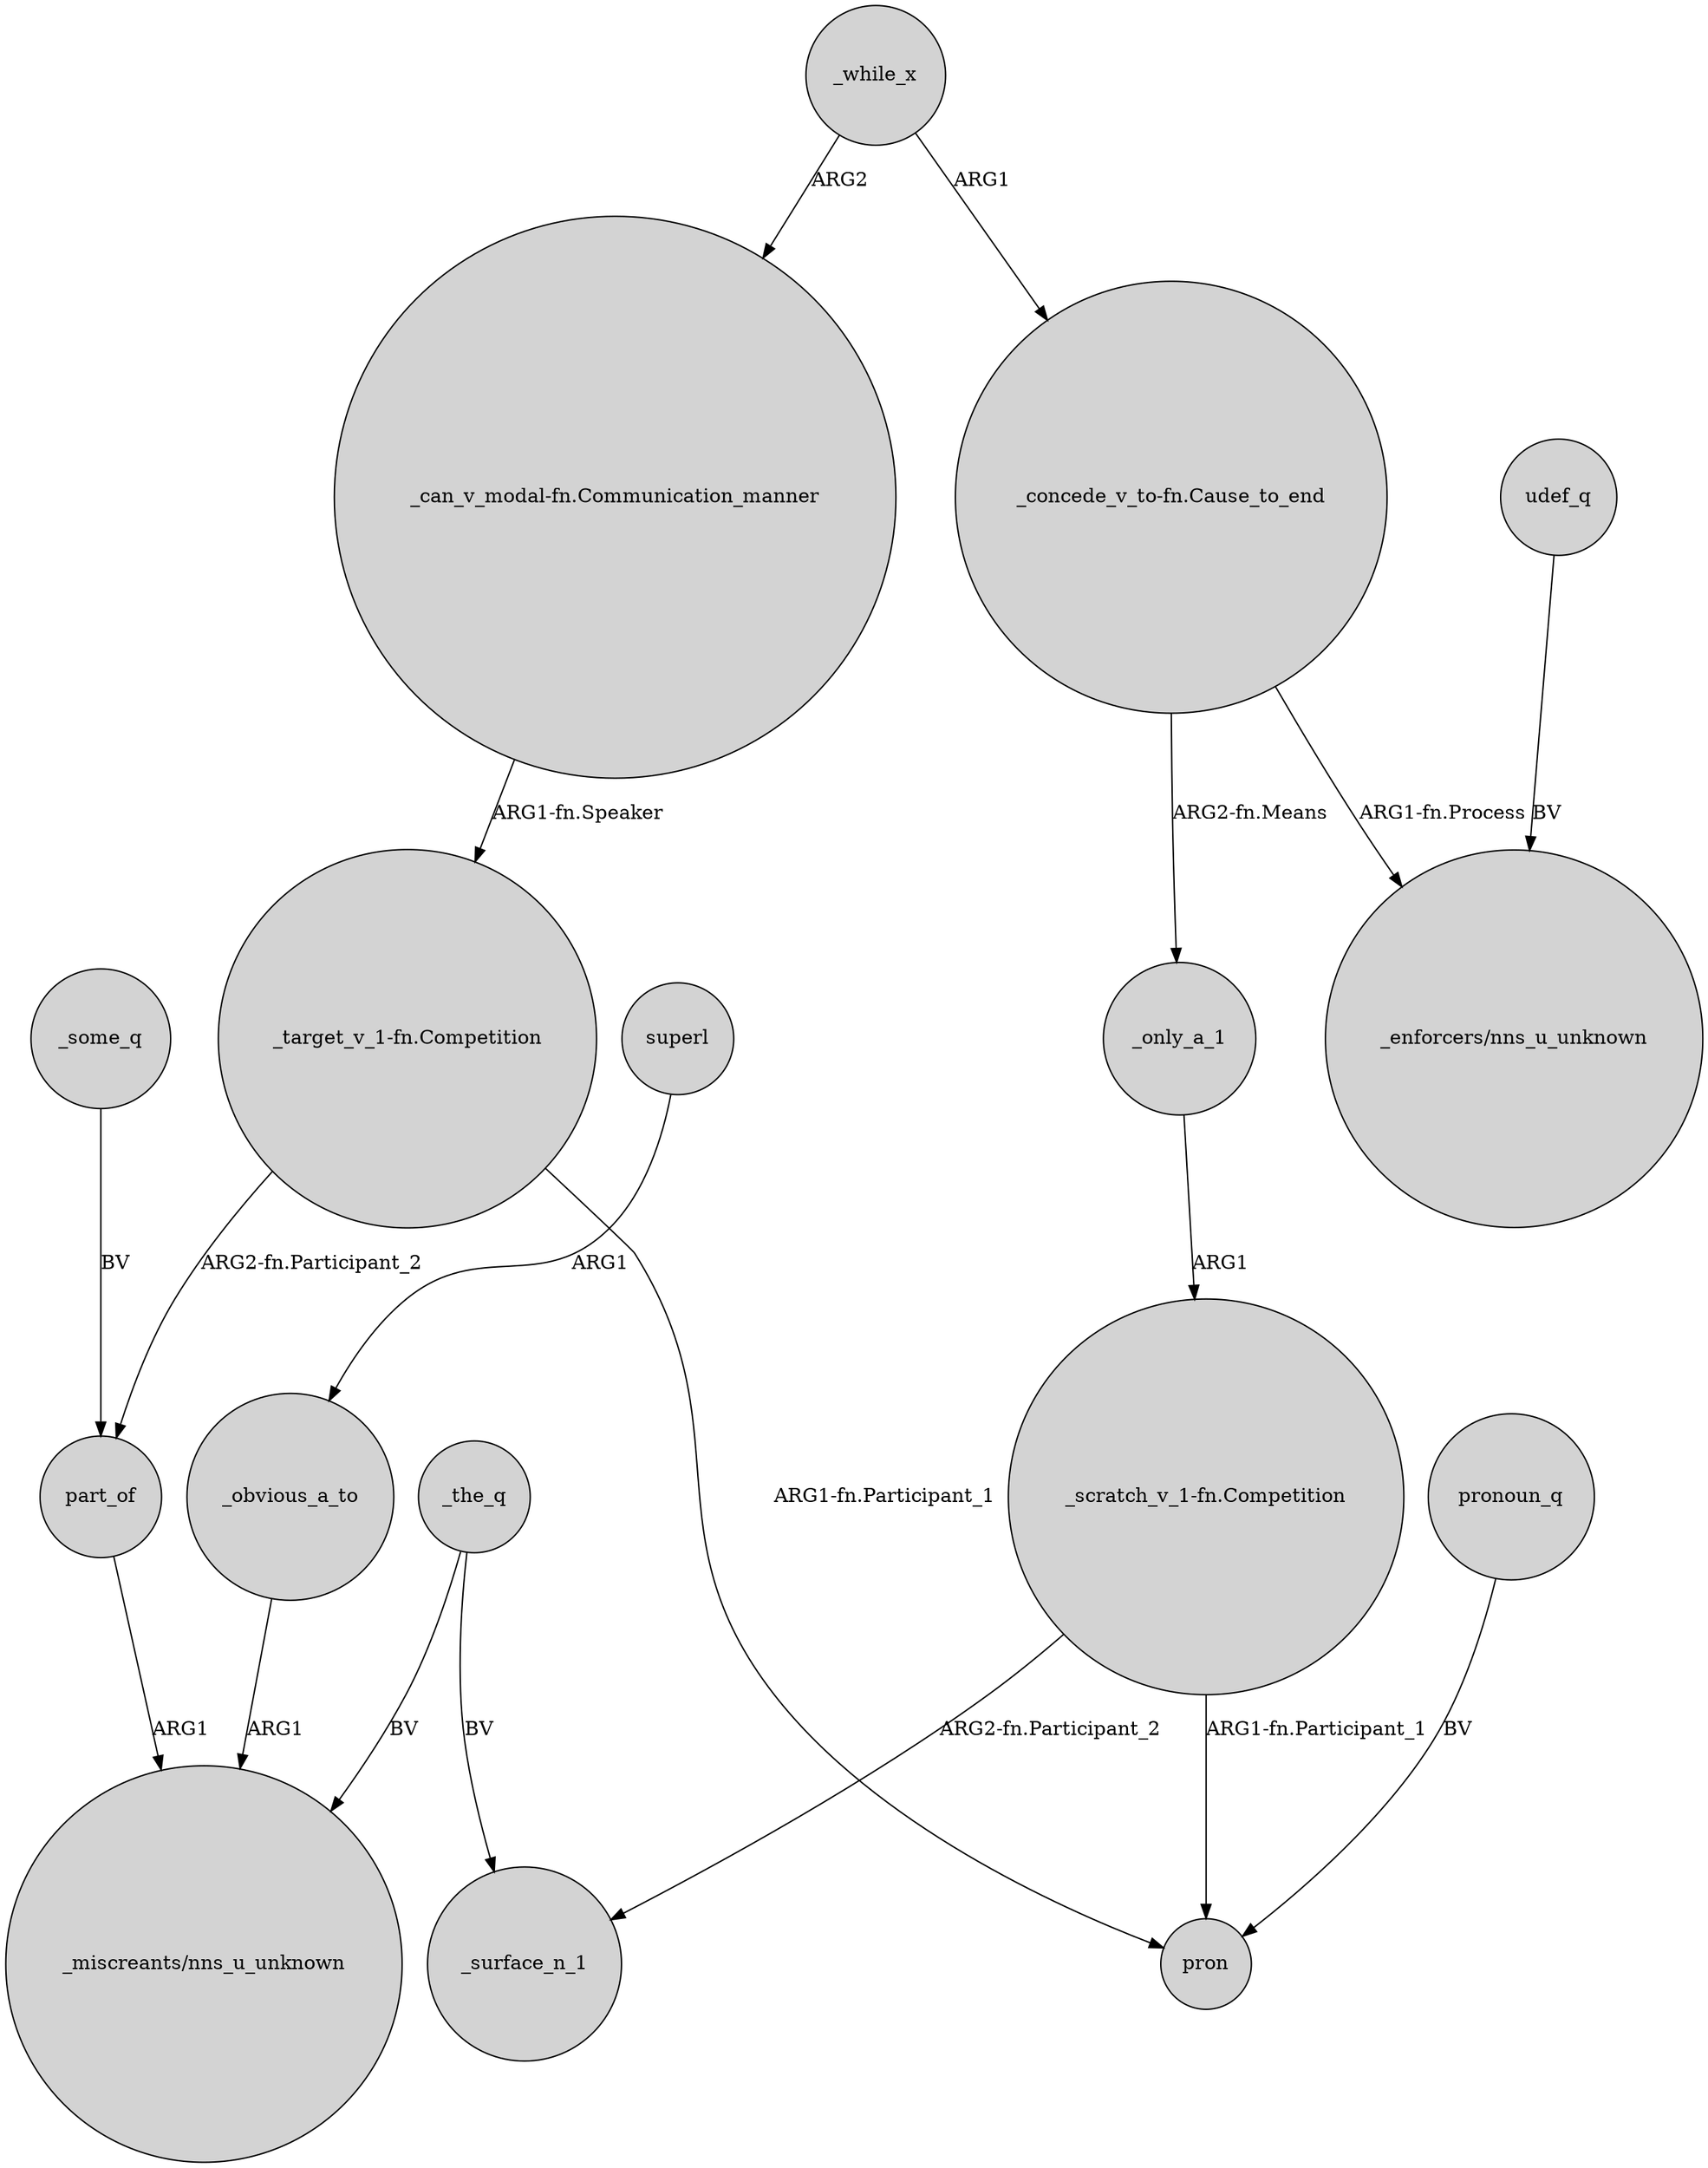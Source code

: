 digraph {
	node [shape=circle style=filled]
	"_target_v_1-fn.Competition" -> part_of [label="ARG2-fn.Participant_2"]
	"_scratch_v_1-fn.Competition" -> pron [label="ARG1-fn.Participant_1"]
	_the_q -> _surface_n_1 [label=BV]
	part_of -> "_miscreants/nns_u_unknown" [label=ARG1]
	"_can_v_modal-fn.Communication_manner" -> "_target_v_1-fn.Competition" [label="ARG1-fn.Speaker"]
	"_concede_v_to-fn.Cause_to_end" -> "_enforcers/nns_u_unknown" [label="ARG1-fn.Process"]
	_the_q -> "_miscreants/nns_u_unknown" [label=BV]
	_obvious_a_to -> "_miscreants/nns_u_unknown" [label=ARG1]
	udef_q -> "_enforcers/nns_u_unknown" [label=BV]
	_only_a_1 -> "_scratch_v_1-fn.Competition" [label=ARG1]
	"_concede_v_to-fn.Cause_to_end" -> _only_a_1 [label="ARG2-fn.Means"]
	_while_x -> "_can_v_modal-fn.Communication_manner" [label=ARG2]
	"_scratch_v_1-fn.Competition" -> _surface_n_1 [label="ARG2-fn.Participant_2"]
	"_target_v_1-fn.Competition" -> pron [label="ARG1-fn.Participant_1"]
	_some_q -> part_of [label=BV]
	superl -> _obvious_a_to [label=ARG1]
	pronoun_q -> pron [label=BV]
	_while_x -> "_concede_v_to-fn.Cause_to_end" [label=ARG1]
}
